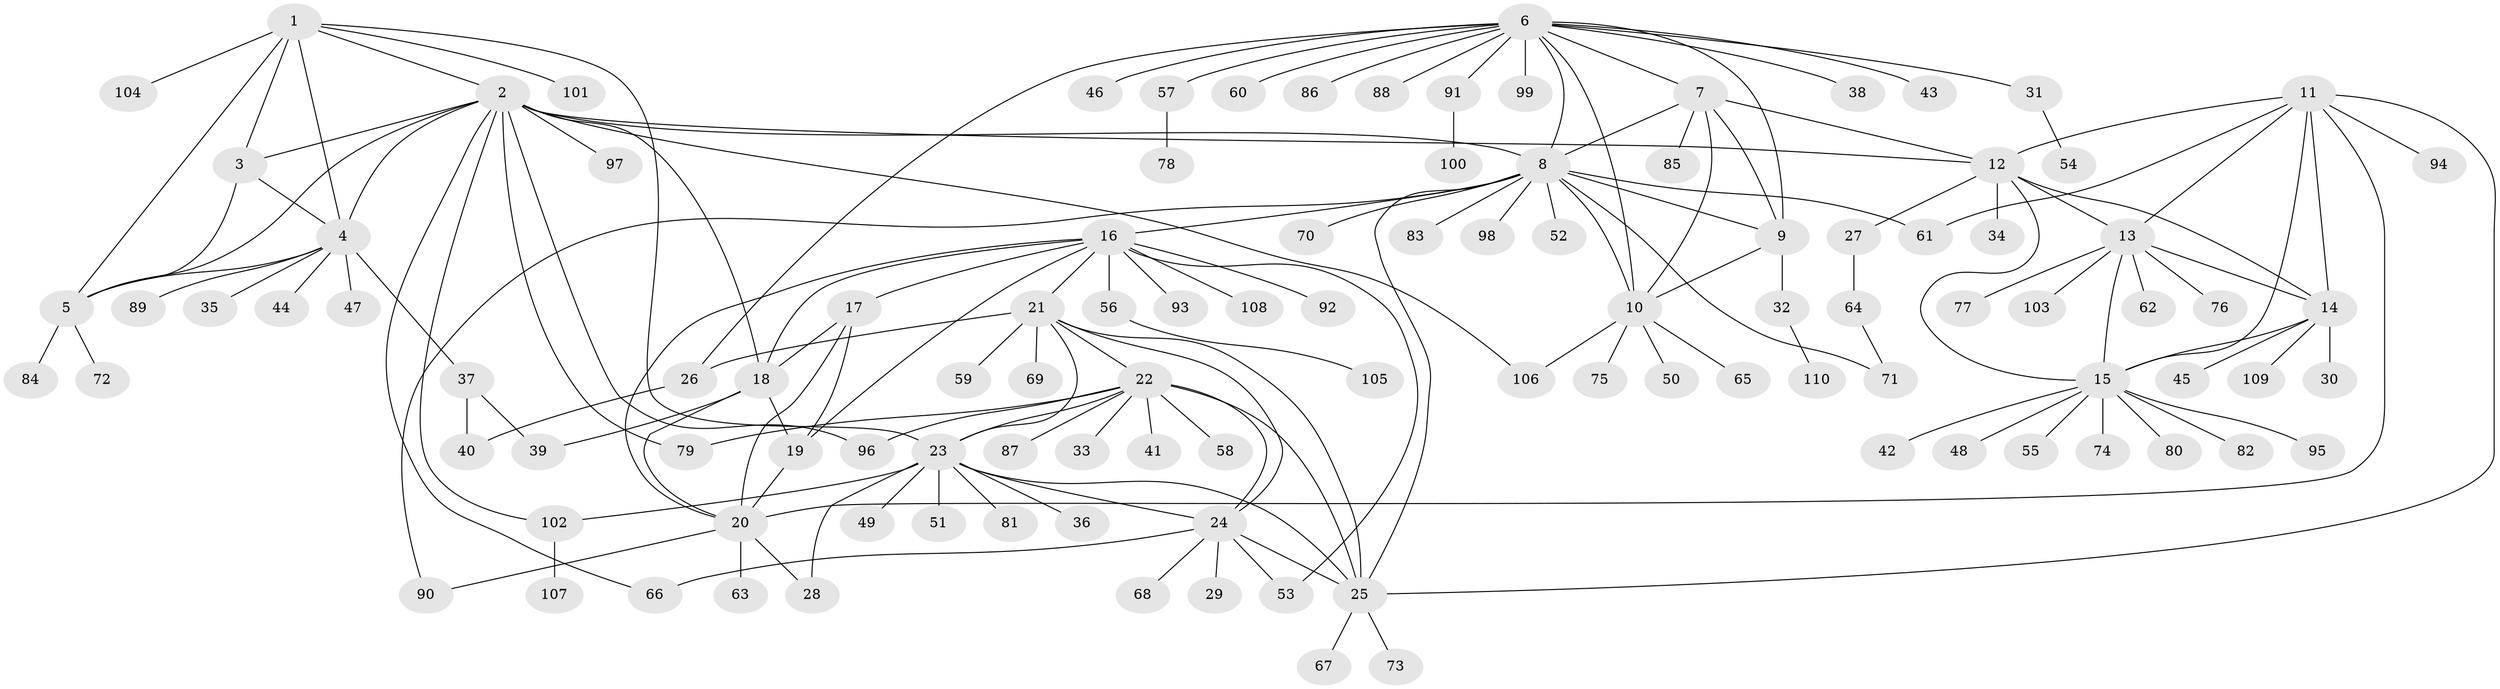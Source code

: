 // Generated by graph-tools (version 1.1) at 2025/37/03/09/25 02:37:41]
// undirected, 110 vertices, 158 edges
graph export_dot {
graph [start="1"]
  node [color=gray90,style=filled];
  1;
  2;
  3;
  4;
  5;
  6;
  7;
  8;
  9;
  10;
  11;
  12;
  13;
  14;
  15;
  16;
  17;
  18;
  19;
  20;
  21;
  22;
  23;
  24;
  25;
  26;
  27;
  28;
  29;
  30;
  31;
  32;
  33;
  34;
  35;
  36;
  37;
  38;
  39;
  40;
  41;
  42;
  43;
  44;
  45;
  46;
  47;
  48;
  49;
  50;
  51;
  52;
  53;
  54;
  55;
  56;
  57;
  58;
  59;
  60;
  61;
  62;
  63;
  64;
  65;
  66;
  67;
  68;
  69;
  70;
  71;
  72;
  73;
  74;
  75;
  76;
  77;
  78;
  79;
  80;
  81;
  82;
  83;
  84;
  85;
  86;
  87;
  88;
  89;
  90;
  91;
  92;
  93;
  94;
  95;
  96;
  97;
  98;
  99;
  100;
  101;
  102;
  103;
  104;
  105;
  106;
  107;
  108;
  109;
  110;
  1 -- 2;
  1 -- 3;
  1 -- 4;
  1 -- 5;
  1 -- 23;
  1 -- 101;
  1 -- 104;
  2 -- 3;
  2 -- 4;
  2 -- 5;
  2 -- 8;
  2 -- 12;
  2 -- 18;
  2 -- 66;
  2 -- 79;
  2 -- 96;
  2 -- 97;
  2 -- 102;
  2 -- 106;
  3 -- 4;
  3 -- 5;
  4 -- 5;
  4 -- 35;
  4 -- 37;
  4 -- 44;
  4 -- 47;
  4 -- 89;
  5 -- 72;
  5 -- 84;
  6 -- 7;
  6 -- 8;
  6 -- 9;
  6 -- 10;
  6 -- 26;
  6 -- 31;
  6 -- 38;
  6 -- 43;
  6 -- 46;
  6 -- 57;
  6 -- 60;
  6 -- 86;
  6 -- 88;
  6 -- 91;
  6 -- 99;
  7 -- 8;
  7 -- 9;
  7 -- 10;
  7 -- 12;
  7 -- 85;
  8 -- 9;
  8 -- 10;
  8 -- 16;
  8 -- 25;
  8 -- 52;
  8 -- 61;
  8 -- 70;
  8 -- 71;
  8 -- 83;
  8 -- 90;
  8 -- 98;
  9 -- 10;
  9 -- 32;
  10 -- 50;
  10 -- 65;
  10 -- 75;
  10 -- 106;
  11 -- 12;
  11 -- 13;
  11 -- 14;
  11 -- 15;
  11 -- 20;
  11 -- 25;
  11 -- 61;
  11 -- 94;
  12 -- 13;
  12 -- 14;
  12 -- 15;
  12 -- 27;
  12 -- 34;
  13 -- 14;
  13 -- 15;
  13 -- 62;
  13 -- 76;
  13 -- 77;
  13 -- 103;
  14 -- 15;
  14 -- 30;
  14 -- 45;
  14 -- 109;
  15 -- 42;
  15 -- 48;
  15 -- 55;
  15 -- 74;
  15 -- 80;
  15 -- 82;
  15 -- 95;
  16 -- 17;
  16 -- 18;
  16 -- 19;
  16 -- 20;
  16 -- 21;
  16 -- 53;
  16 -- 56;
  16 -- 92;
  16 -- 93;
  16 -- 108;
  17 -- 18;
  17 -- 19;
  17 -- 20;
  18 -- 19;
  18 -- 20;
  18 -- 39;
  19 -- 20;
  20 -- 28;
  20 -- 63;
  20 -- 90;
  21 -- 22;
  21 -- 23;
  21 -- 24;
  21 -- 25;
  21 -- 26;
  21 -- 59;
  21 -- 69;
  22 -- 23;
  22 -- 24;
  22 -- 25;
  22 -- 33;
  22 -- 41;
  22 -- 58;
  22 -- 79;
  22 -- 87;
  22 -- 96;
  23 -- 24;
  23 -- 25;
  23 -- 28;
  23 -- 36;
  23 -- 49;
  23 -- 51;
  23 -- 81;
  23 -- 102;
  24 -- 25;
  24 -- 29;
  24 -- 53;
  24 -- 66;
  24 -- 68;
  25 -- 67;
  25 -- 73;
  26 -- 40;
  27 -- 64;
  31 -- 54;
  32 -- 110;
  37 -- 39;
  37 -- 40;
  56 -- 105;
  57 -- 78;
  64 -- 71;
  91 -- 100;
  102 -- 107;
}
